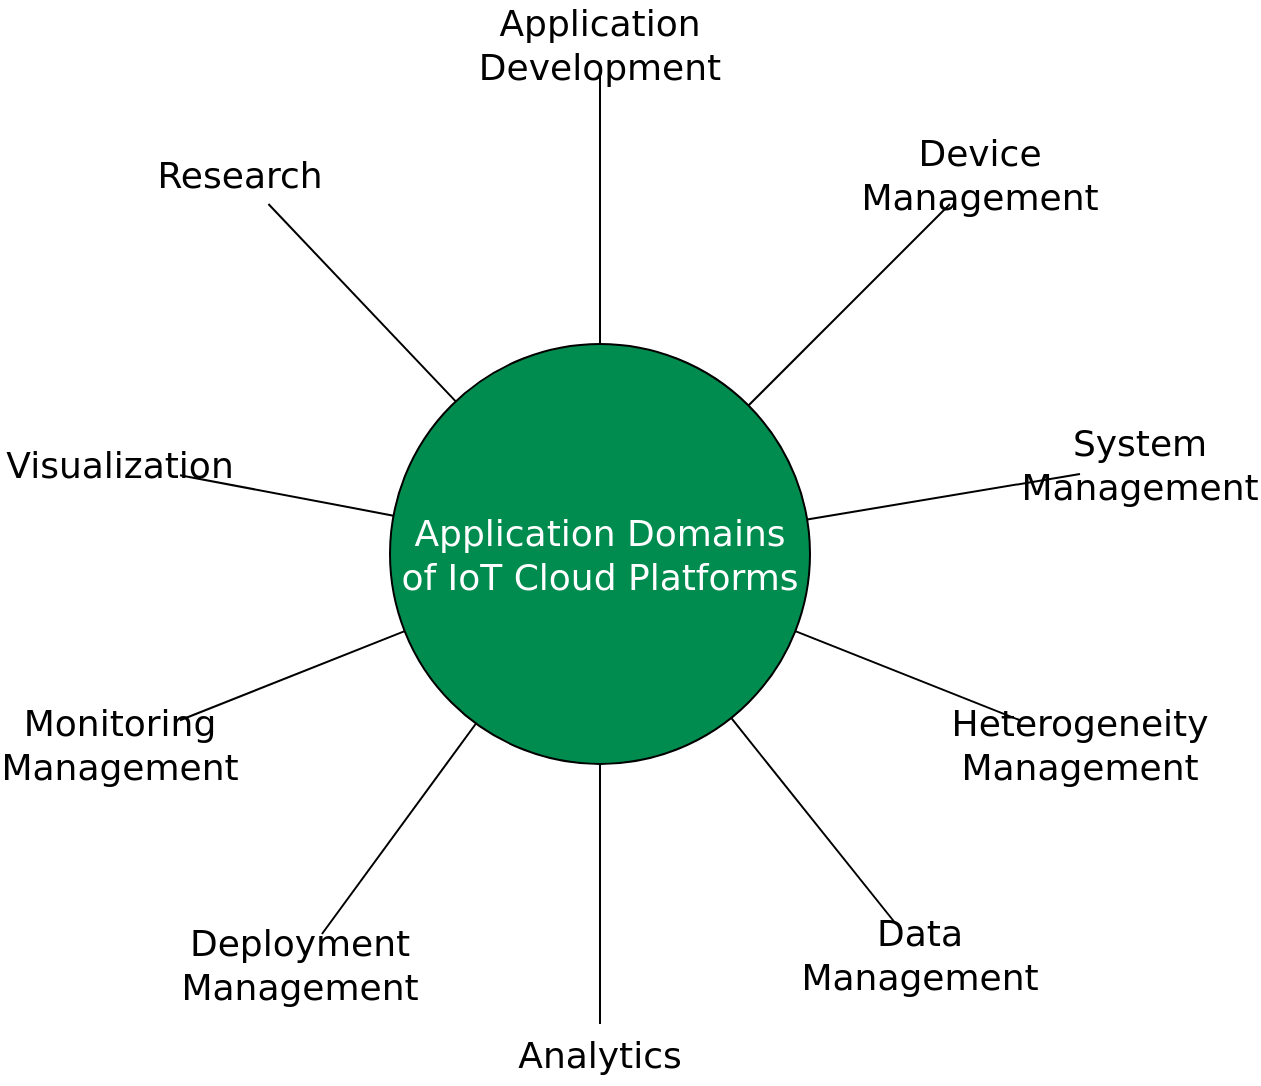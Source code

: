 <mxfile version="18.0.1" type="device"><diagram id="LsrQqsCIy5IlMMgDS-kw" name="Page-1"><mxGraphModel dx="1394" dy="817" grid="1" gridSize="10" guides="1" tooltips="1" connect="1" arrows="1" fold="1" page="1" pageScale="1" pageWidth="1169" pageHeight="827" math="0" shadow="0"><root><mxCell id="0"/><mxCell id="1" parent="0"/><mxCell id="VTSN-0gUSd6BGlxRGhZc-5" value="" style="edgeStyle=orthogonalEdgeStyle;rounded=0;orthogonalLoop=1;jettySize=auto;html=1;fontFamily=Dejavu Sans;fontSize=18;fontColor=#FFFFFF;endArrow=none;endFill=0;" edge="1" parent="1" source="VTSN-0gUSd6BGlxRGhZc-1" target="VTSN-0gUSd6BGlxRGhZc-7"><mxGeometry relative="1" as="geometry"><mxPoint x="610" y="130" as="targetPoint"/></mxGeometry></mxCell><mxCell id="VTSN-0gUSd6BGlxRGhZc-8" style="rounded=0;orthogonalLoop=1;jettySize=auto;html=1;fontFamily=Dejavu Sans;fontSize=18;fontColor=#000000;endArrow=none;endFill=0;" edge="1" parent="1" source="VTSN-0gUSd6BGlxRGhZc-1" target="VTSN-0gUSd6BGlxRGhZc-9"><mxGeometry relative="1" as="geometry"><mxPoint x="880" y="220" as="targetPoint"/></mxGeometry></mxCell><mxCell id="VTSN-0gUSd6BGlxRGhZc-10" style="edgeStyle=none;rounded=0;orthogonalLoop=1;jettySize=auto;html=1;fontFamily=Dejavu Sans;fontSize=18;fontColor=#000000;endArrow=none;endFill=0;" edge="1" parent="1" source="VTSN-0gUSd6BGlxRGhZc-1" target="VTSN-0gUSd6BGlxRGhZc-11"><mxGeometry relative="1" as="geometry"><mxPoint x="860" y="340" as="targetPoint"/></mxGeometry></mxCell><mxCell id="VTSN-0gUSd6BGlxRGhZc-12" style="edgeStyle=none;rounded=0;orthogonalLoop=1;jettySize=auto;html=1;fontFamily=Dejavu Sans;fontSize=18;fontColor=#000000;endArrow=none;endFill=0;" edge="1" parent="1" source="VTSN-0gUSd6BGlxRGhZc-1" target="VTSN-0gUSd6BGlxRGhZc-13"><mxGeometry relative="1" as="geometry"><mxPoint x="830" y="480" as="targetPoint"/></mxGeometry></mxCell><mxCell id="VTSN-0gUSd6BGlxRGhZc-14" style="edgeStyle=none;rounded=0;orthogonalLoop=1;jettySize=auto;html=1;fontFamily=Dejavu Sans;fontSize=18;fontColor=#000000;endArrow=none;endFill=0;" edge="1" parent="1" source="VTSN-0gUSd6BGlxRGhZc-1" target="VTSN-0gUSd6BGlxRGhZc-15"><mxGeometry relative="1" as="geometry"><mxPoint x="760" y="610" as="targetPoint"/></mxGeometry></mxCell><mxCell id="VTSN-0gUSd6BGlxRGhZc-16" style="edgeStyle=none;rounded=0;orthogonalLoop=1;jettySize=auto;html=1;fontFamily=Dejavu Sans;fontSize=18;fontColor=#000000;endArrow=none;endFill=0;" edge="1" parent="1" source="VTSN-0gUSd6BGlxRGhZc-1" target="VTSN-0gUSd6BGlxRGhZc-17"><mxGeometry relative="1" as="geometry"><mxPoint x="610" y="620" as="targetPoint"/></mxGeometry></mxCell><mxCell id="VTSN-0gUSd6BGlxRGhZc-18" style="edgeStyle=none;rounded=0;orthogonalLoop=1;jettySize=auto;html=1;fontFamily=Dejavu Sans;fontSize=18;fontColor=#000000;endArrow=none;endFill=0;" edge="1" parent="1" source="VTSN-0gUSd6BGlxRGhZc-1" target="VTSN-0gUSd6BGlxRGhZc-19"><mxGeometry relative="1" as="geometry"><mxPoint x="480" y="580" as="targetPoint"/></mxGeometry></mxCell><mxCell id="VTSN-0gUSd6BGlxRGhZc-20" style="edgeStyle=none;rounded=0;orthogonalLoop=1;jettySize=auto;html=1;fontFamily=Dejavu Sans;fontSize=18;fontColor=#000000;endArrow=none;endFill=0;" edge="1" parent="1" source="VTSN-0gUSd6BGlxRGhZc-1" target="VTSN-0gUSd6BGlxRGhZc-21"><mxGeometry relative="1" as="geometry"><mxPoint x="390" y="470" as="targetPoint"/></mxGeometry></mxCell><mxCell id="VTSN-0gUSd6BGlxRGhZc-22" style="edgeStyle=none;rounded=0;orthogonalLoop=1;jettySize=auto;html=1;fontFamily=Dejavu Sans;fontSize=18;fontColor=#000000;endArrow=none;endFill=0;" edge="1" parent="1" source="VTSN-0gUSd6BGlxRGhZc-1" target="VTSN-0gUSd6BGlxRGhZc-23"><mxGeometry relative="1" as="geometry"><mxPoint x="370" y="350" as="targetPoint"/></mxGeometry></mxCell><mxCell id="VTSN-0gUSd6BGlxRGhZc-24" style="edgeStyle=none;rounded=0;orthogonalLoop=1;jettySize=auto;html=1;fontFamily=Dejavu Sans;fontSize=18;fontColor=#000000;endArrow=none;endFill=0;" edge="1" parent="1" source="VTSN-0gUSd6BGlxRGhZc-1" target="VTSN-0gUSd6BGlxRGhZc-25"><mxGeometry relative="1" as="geometry"><mxPoint x="440" y="210" as="targetPoint"/></mxGeometry></mxCell><mxCell id="VTSN-0gUSd6BGlxRGhZc-1" value="Application Domains of IoT Cloud Platforms" style="ellipse;whiteSpace=wrap;html=1;aspect=fixed;fillColor=#008C4F;fontFamily=Dejavu Sans;fontColor=#FFFFFF;fontSize=18;" vertex="1" parent="1"><mxGeometry x="505" y="280" width="210" height="210" as="geometry"/></mxCell><mxCell id="VTSN-0gUSd6BGlxRGhZc-7" value="Application Development" style="text;html=1;strokeColor=none;fillColor=none;align=center;verticalAlign=middle;whiteSpace=wrap;rounded=0;fontFamily=Dejavu Sans;fontSize=18;fontColor=#000000;" vertex="1" parent="1"><mxGeometry x="580" y="115" width="60" height="30" as="geometry"/></mxCell><mxCell id="VTSN-0gUSd6BGlxRGhZc-9" value="Device Management" style="text;html=1;strokeColor=none;fillColor=none;align=center;verticalAlign=middle;whiteSpace=wrap;rounded=0;fontFamily=Dejavu Sans;fontSize=18;fontColor=#000000;" vertex="1" parent="1"><mxGeometry x="770" y="180" width="60" height="30" as="geometry"/></mxCell><mxCell id="VTSN-0gUSd6BGlxRGhZc-11" value="System Management" style="text;html=1;strokeColor=none;fillColor=none;align=center;verticalAlign=middle;whiteSpace=wrap;rounded=0;fontFamily=Dejavu Sans;fontSize=18;fontColor=#000000;" vertex="1" parent="1"><mxGeometry x="850" y="325" width="60" height="30" as="geometry"/></mxCell><mxCell id="VTSN-0gUSd6BGlxRGhZc-13" value="Heterogeneity&lt;br&gt;Management" style="text;html=1;strokeColor=none;fillColor=none;align=center;verticalAlign=middle;whiteSpace=wrap;rounded=0;fontFamily=Dejavu Sans;fontSize=18;fontColor=#000000;" vertex="1" parent="1"><mxGeometry x="820" y="465" width="60" height="30" as="geometry"/></mxCell><mxCell id="VTSN-0gUSd6BGlxRGhZc-15" value="Data Management" style="text;html=1;strokeColor=none;fillColor=none;align=center;verticalAlign=middle;whiteSpace=wrap;rounded=0;fontFamily=Dejavu Sans;fontSize=18;fontColor=#000000;" vertex="1" parent="1"><mxGeometry x="740" y="570" width="60" height="30" as="geometry"/></mxCell><mxCell id="VTSN-0gUSd6BGlxRGhZc-17" value="Analytics" style="text;html=1;strokeColor=none;fillColor=none;align=center;verticalAlign=middle;whiteSpace=wrap;rounded=0;fontFamily=Dejavu Sans;fontSize=18;fontColor=#000000;" vertex="1" parent="1"><mxGeometry x="580" y="620" width="60" height="30" as="geometry"/></mxCell><mxCell id="VTSN-0gUSd6BGlxRGhZc-19" value="Deployment Management" style="text;html=1;strokeColor=none;fillColor=none;align=center;verticalAlign=middle;whiteSpace=wrap;rounded=0;fontFamily=Dejavu Sans;fontSize=18;fontColor=#000000;" vertex="1" parent="1"><mxGeometry x="430" y="575" width="60" height="30" as="geometry"/></mxCell><mxCell id="VTSN-0gUSd6BGlxRGhZc-21" value="Monitoring Management" style="text;html=1;strokeColor=none;fillColor=none;align=center;verticalAlign=middle;whiteSpace=wrap;rounded=0;fontFamily=Dejavu Sans;fontSize=18;fontColor=#000000;" vertex="1" parent="1"><mxGeometry x="340" y="465" width="60" height="30" as="geometry"/></mxCell><mxCell id="VTSN-0gUSd6BGlxRGhZc-23" value="Visualization" style="text;html=1;strokeColor=none;fillColor=none;align=center;verticalAlign=middle;whiteSpace=wrap;rounded=0;fontFamily=Dejavu Sans;fontSize=18;fontColor=#000000;" vertex="1" parent="1"><mxGeometry x="340" y="325" width="60" height="30" as="geometry"/></mxCell><mxCell id="VTSN-0gUSd6BGlxRGhZc-25" value="Research" style="text;html=1;strokeColor=none;fillColor=none;align=center;verticalAlign=middle;whiteSpace=wrap;rounded=0;fontFamily=Dejavu Sans;fontSize=18;fontColor=#000000;" vertex="1" parent="1"><mxGeometry x="400" y="180" width="60" height="30" as="geometry"/></mxCell></root></mxGraphModel></diagram></mxfile>